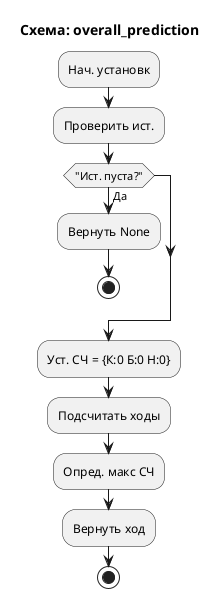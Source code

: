 @startuml
title Схема: overall_prediction

:Нач. установк;
:Проверить ист.;

if ("Ист. пуста?") then (Да)
  :Вернуть None;
  stop
endif

:Уст. СЧ = {К:0 Б:0 Н:0};
:Подсчитать ходы;
:Опред. макс СЧ;
:Вернуть ход;
stop
@enduml
